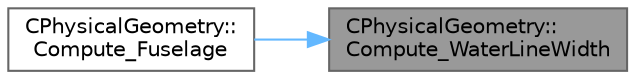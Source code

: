 digraph "CPhysicalGeometry::Compute_WaterLineWidth"
{
 // LATEX_PDF_SIZE
  bgcolor="transparent";
  edge [fontname=Helvetica,fontsize=10,labelfontname=Helvetica,labelfontsize=10];
  node [fontname=Helvetica,fontsize=10,shape=box,height=0.2,width=0.4];
  rankdir="RL";
  Node1 [id="Node000001",label="CPhysicalGeometry::\lCompute_WaterLineWidth",height=0.2,width=0.4,color="gray40", fillcolor="grey60", style="filled", fontcolor="black",tooltip="Compute the chord of an airfoil."];
  Node1 -> Node2 [id="edge1_Node000001_Node000002",dir="back",color="steelblue1",style="solid",tooltip=" "];
  Node2 [id="Node000002",label="CPhysicalGeometry::\lCompute_Fuselage",height=0.2,width=0.4,color="grey40", fillcolor="white", style="filled",URL="$classCPhysicalGeometry.html#a4f0167afbef6c7a7a57bbe03836bb272",tooltip="Evaluate geometrical parameters of a wing."];
}

